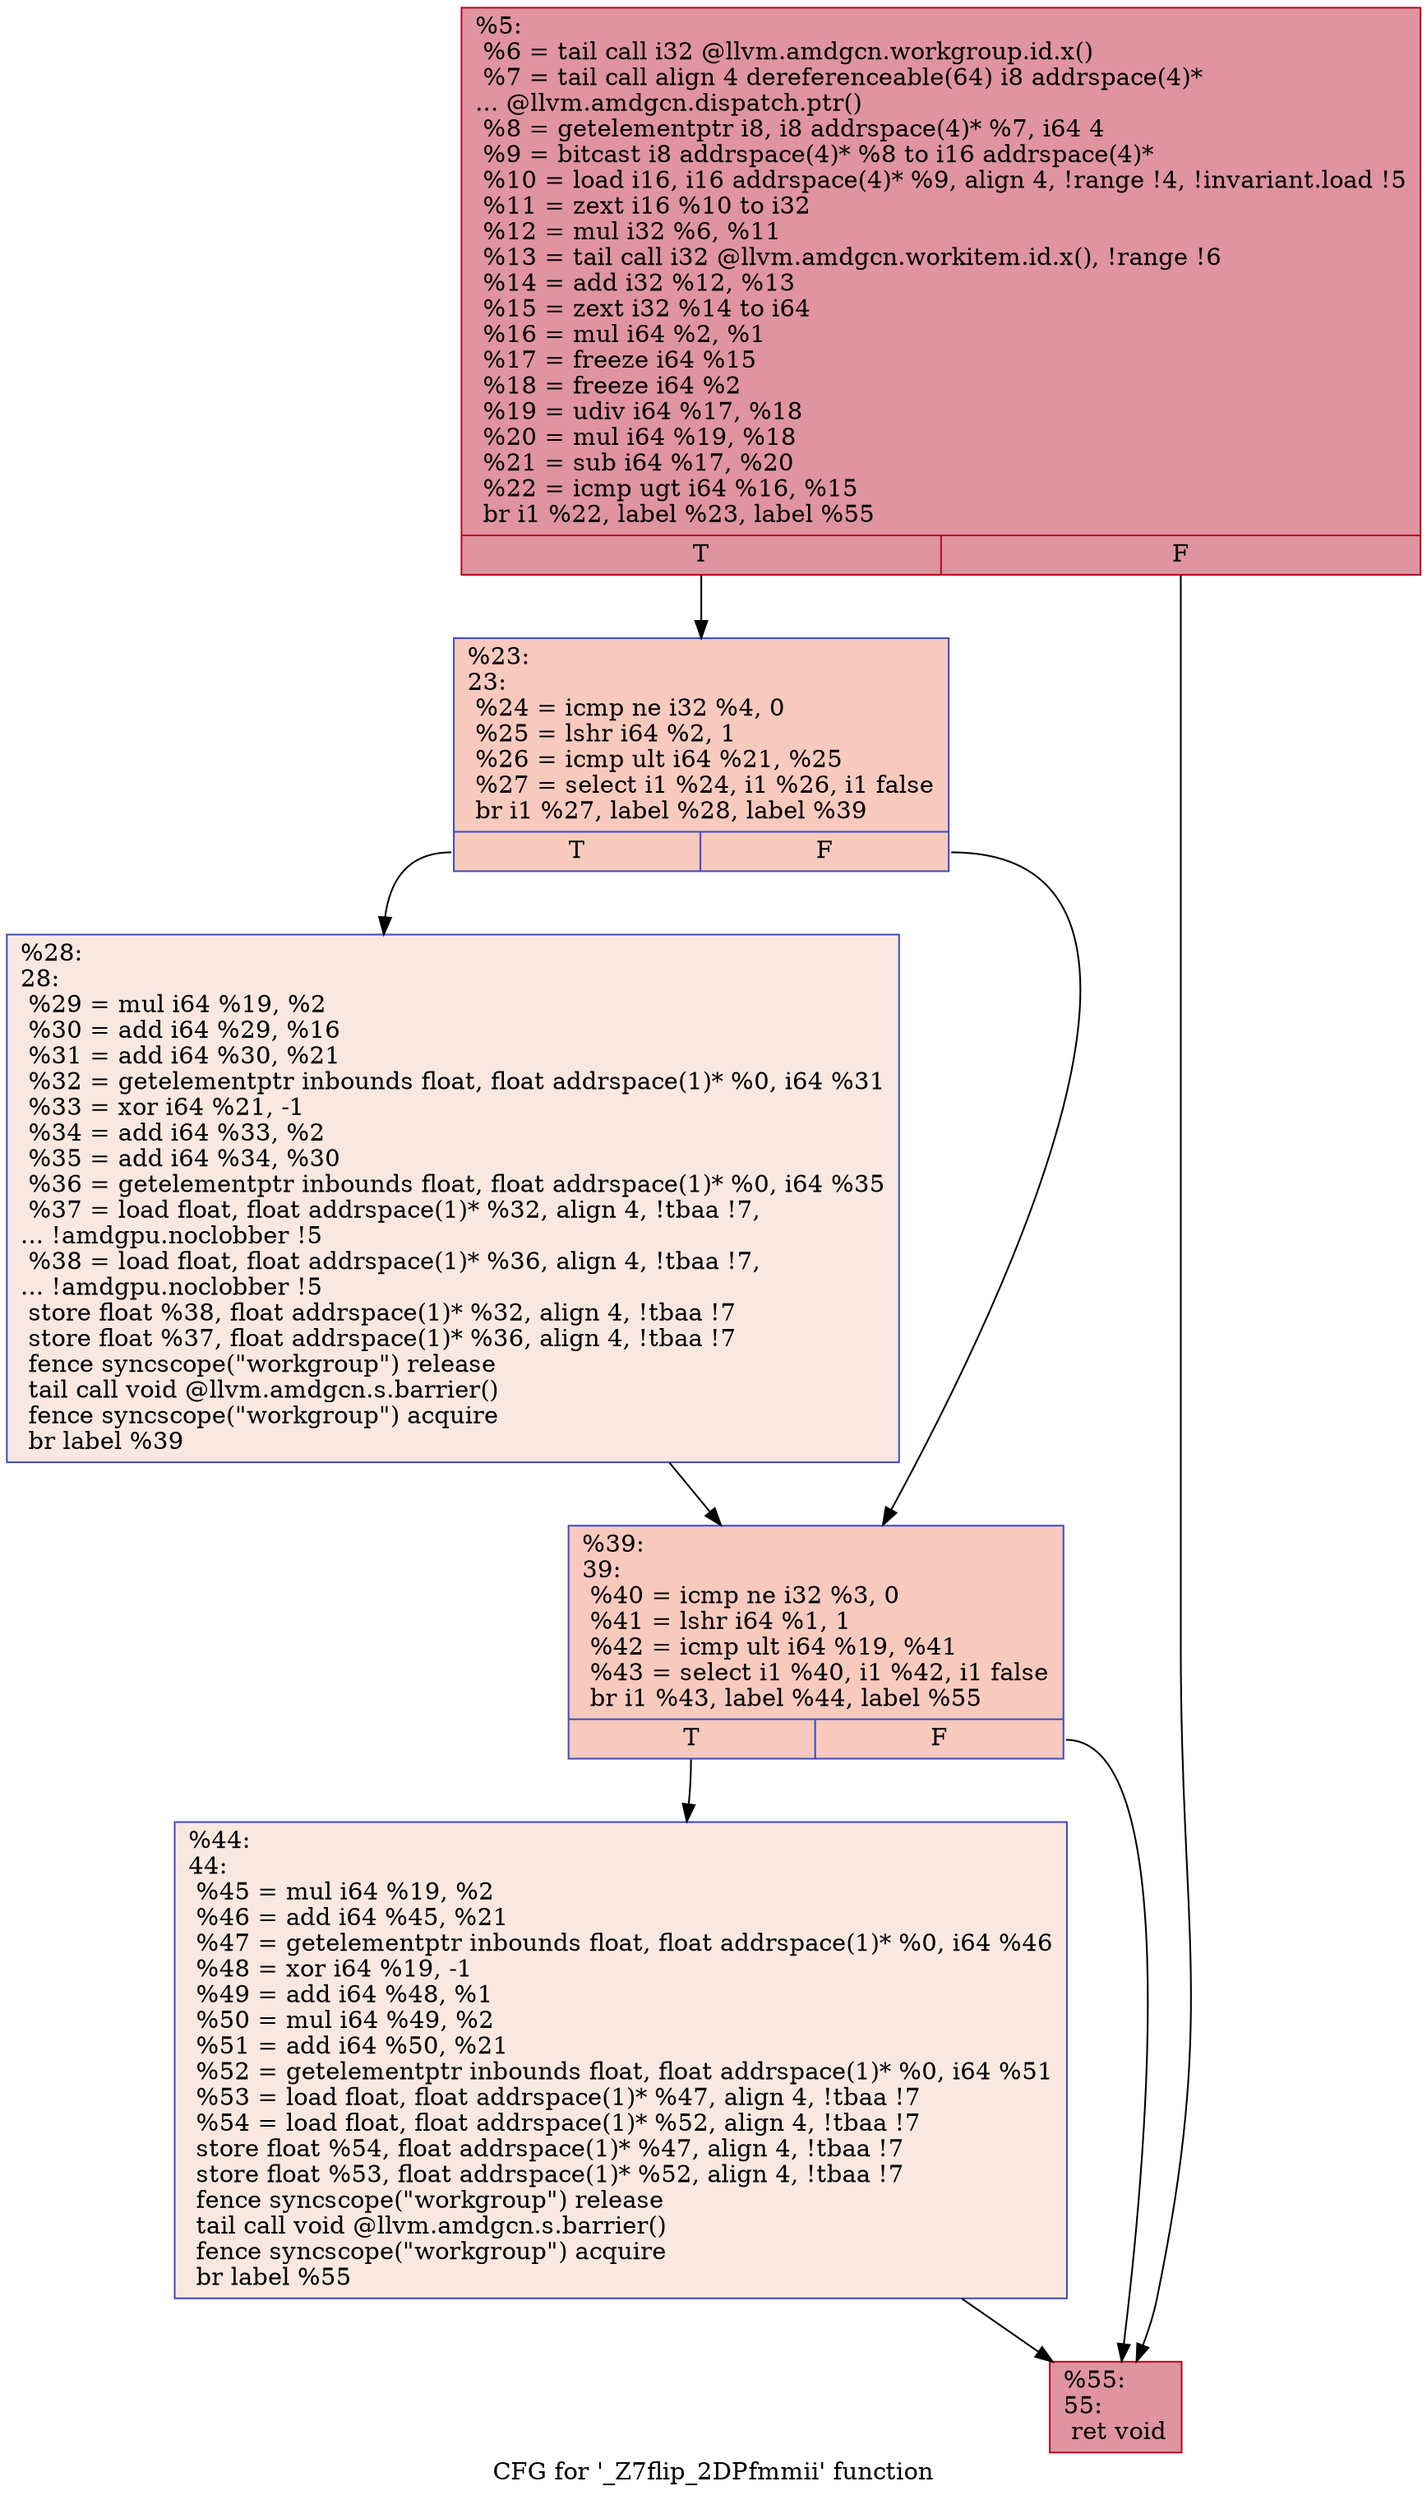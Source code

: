 digraph "CFG for '_Z7flip_2DPfmmii' function" {
	label="CFG for '_Z7flip_2DPfmmii' function";

	Node0x5523720 [shape=record,color="#b70d28ff", style=filled, fillcolor="#b70d2870",label="{%5:\l  %6 = tail call i32 @llvm.amdgcn.workgroup.id.x()\l  %7 = tail call align 4 dereferenceable(64) i8 addrspace(4)*\l... @llvm.amdgcn.dispatch.ptr()\l  %8 = getelementptr i8, i8 addrspace(4)* %7, i64 4\l  %9 = bitcast i8 addrspace(4)* %8 to i16 addrspace(4)*\l  %10 = load i16, i16 addrspace(4)* %9, align 4, !range !4, !invariant.load !5\l  %11 = zext i16 %10 to i32\l  %12 = mul i32 %6, %11\l  %13 = tail call i32 @llvm.amdgcn.workitem.id.x(), !range !6\l  %14 = add i32 %12, %13\l  %15 = zext i32 %14 to i64\l  %16 = mul i64 %2, %1\l  %17 = freeze i64 %15\l  %18 = freeze i64 %2\l  %19 = udiv i64 %17, %18\l  %20 = mul i64 %19, %18\l  %21 = sub i64 %17, %20\l  %22 = icmp ugt i64 %16, %15\l  br i1 %22, label %23, label %55\l|{<s0>T|<s1>F}}"];
	Node0x5523720:s0 -> Node0x5525a10;
	Node0x5523720:s1 -> Node0x5525aa0;
	Node0x5525a10 [shape=record,color="#3d50c3ff", style=filled, fillcolor="#ef886b70",label="{%23:\l23:                                               \l  %24 = icmp ne i32 %4, 0\l  %25 = lshr i64 %2, 1\l  %26 = icmp ult i64 %21, %25\l  %27 = select i1 %24, i1 %26, i1 false\l  br i1 %27, label %28, label %39\l|{<s0>T|<s1>F}}"];
	Node0x5525a10:s0 -> Node0x5525ea0;
	Node0x5525a10:s1 -> Node0x5525ef0;
	Node0x5525ea0 [shape=record,color="#3d50c3ff", style=filled, fillcolor="#f1ccb870",label="{%28:\l28:                                               \l  %29 = mul i64 %19, %2\l  %30 = add i64 %29, %16\l  %31 = add i64 %30, %21\l  %32 = getelementptr inbounds float, float addrspace(1)* %0, i64 %31\l  %33 = xor i64 %21, -1\l  %34 = add i64 %33, %2\l  %35 = add i64 %34, %30\l  %36 = getelementptr inbounds float, float addrspace(1)* %0, i64 %35\l  %37 = load float, float addrspace(1)* %32, align 4, !tbaa !7,\l... !amdgpu.noclobber !5\l  %38 = load float, float addrspace(1)* %36, align 4, !tbaa !7,\l... !amdgpu.noclobber !5\l  store float %38, float addrspace(1)* %32, align 4, !tbaa !7\l  store float %37, float addrspace(1)* %36, align 4, !tbaa !7\l  fence syncscope(\"workgroup\") release\l  tail call void @llvm.amdgcn.s.barrier()\l  fence syncscope(\"workgroup\") acquire\l  br label %39\l}"];
	Node0x5525ea0 -> Node0x5525ef0;
	Node0x5525ef0 [shape=record,color="#3d50c3ff", style=filled, fillcolor="#ef886b70",label="{%39:\l39:                                               \l  %40 = icmp ne i32 %3, 0\l  %41 = lshr i64 %1, 1\l  %42 = icmp ult i64 %19, %41\l  %43 = select i1 %40, i1 %42, i1 false\l  br i1 %43, label %44, label %55\l|{<s0>T|<s1>F}}"];
	Node0x5525ef0:s0 -> Node0x5527bd0;
	Node0x5525ef0:s1 -> Node0x5525aa0;
	Node0x5527bd0 [shape=record,color="#3d50c3ff", style=filled, fillcolor="#f1ccb870",label="{%44:\l44:                                               \l  %45 = mul i64 %19, %2\l  %46 = add i64 %45, %21\l  %47 = getelementptr inbounds float, float addrspace(1)* %0, i64 %46\l  %48 = xor i64 %19, -1\l  %49 = add i64 %48, %1\l  %50 = mul i64 %49, %2\l  %51 = add i64 %50, %21\l  %52 = getelementptr inbounds float, float addrspace(1)* %0, i64 %51\l  %53 = load float, float addrspace(1)* %47, align 4, !tbaa !7\l  %54 = load float, float addrspace(1)* %52, align 4, !tbaa !7\l  store float %54, float addrspace(1)* %47, align 4, !tbaa !7\l  store float %53, float addrspace(1)* %52, align 4, !tbaa !7\l  fence syncscope(\"workgroup\") release\l  tail call void @llvm.amdgcn.s.barrier()\l  fence syncscope(\"workgroup\") acquire\l  br label %55\l}"];
	Node0x5527bd0 -> Node0x5525aa0;
	Node0x5525aa0 [shape=record,color="#b70d28ff", style=filled, fillcolor="#b70d2870",label="{%55:\l55:                                               \l  ret void\l}"];
}
